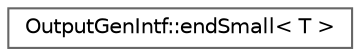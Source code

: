 digraph "Graphical Class Hierarchy"
{
 // INTERACTIVE_SVG=YES
 // LATEX_PDF_SIZE
  bgcolor="transparent";
  edge [fontname=Helvetica,fontsize=10,labelfontname=Helvetica,labelfontsize=10];
  node [fontname=Helvetica,fontsize=10,shape=box,height=0.2,width=0.4];
  rankdir="LR";
  Node0 [label="OutputGenIntf::endSmall\< T \>",height=0.2,width=0.4,color="grey40", fillcolor="white", style="filled",URL="$d4/d29/struct_output_gen_intf_1_1end_small.html",tooltip=" "];
}
